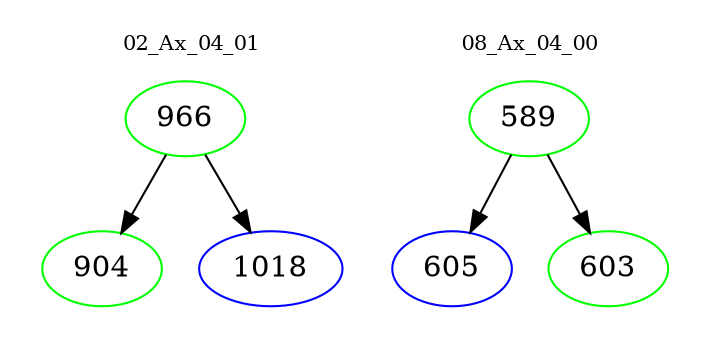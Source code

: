 digraph{
subgraph cluster_0 {
color = white
label = "02_Ax_04_01";
fontsize=10;
T0_966 [label="966", color="green"]
T0_966 -> T0_904 [color="black"]
T0_904 [label="904", color="green"]
T0_966 -> T0_1018 [color="black"]
T0_1018 [label="1018", color="blue"]
}
subgraph cluster_1 {
color = white
label = "08_Ax_04_00";
fontsize=10;
T1_589 [label="589", color="green"]
T1_589 -> T1_605 [color="black"]
T1_605 [label="605", color="blue"]
T1_589 -> T1_603 [color="black"]
T1_603 [label="603", color="green"]
}
}

